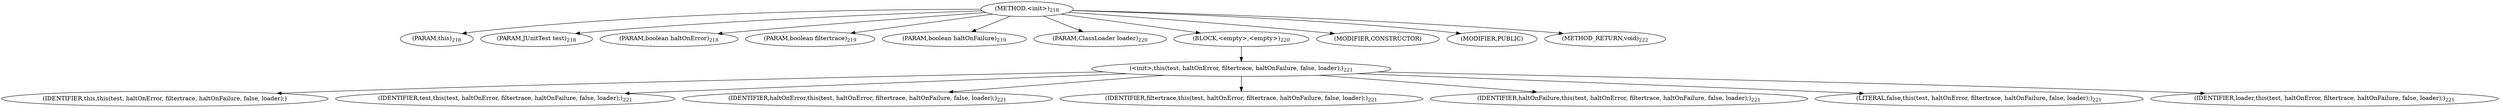 digraph "&lt;init&gt;" {  
"201" [label = <(METHOD,&lt;init&gt;)<SUB>218</SUB>> ]
"10" [label = <(PARAM,this)<SUB>218</SUB>> ]
"202" [label = <(PARAM,JUnitTest test)<SUB>218</SUB>> ]
"203" [label = <(PARAM,boolean haltOnError)<SUB>218</SUB>> ]
"204" [label = <(PARAM,boolean filtertrace)<SUB>219</SUB>> ]
"205" [label = <(PARAM,boolean haltOnFailure)<SUB>219</SUB>> ]
"206" [label = <(PARAM,ClassLoader loader)<SUB>220</SUB>> ]
"207" [label = <(BLOCK,&lt;empty&gt;,&lt;empty&gt;)<SUB>220</SUB>> ]
"208" [label = <(&lt;init&gt;,this(test, haltOnError, filtertrace, haltOnFailure, false, loader);)<SUB>221</SUB>> ]
"9" [label = <(IDENTIFIER,this,this(test, haltOnError, filtertrace, haltOnFailure, false, loader);)> ]
"209" [label = <(IDENTIFIER,test,this(test, haltOnError, filtertrace, haltOnFailure, false, loader);)<SUB>221</SUB>> ]
"210" [label = <(IDENTIFIER,haltOnError,this(test, haltOnError, filtertrace, haltOnFailure, false, loader);)<SUB>221</SUB>> ]
"211" [label = <(IDENTIFIER,filtertrace,this(test, haltOnError, filtertrace, haltOnFailure, false, loader);)<SUB>221</SUB>> ]
"212" [label = <(IDENTIFIER,haltOnFailure,this(test, haltOnError, filtertrace, haltOnFailure, false, loader);)<SUB>221</SUB>> ]
"213" [label = <(LITERAL,false,this(test, haltOnError, filtertrace, haltOnFailure, false, loader);)<SUB>221</SUB>> ]
"214" [label = <(IDENTIFIER,loader,this(test, haltOnError, filtertrace, haltOnFailure, false, loader);)<SUB>221</SUB>> ]
"215" [label = <(MODIFIER,CONSTRUCTOR)> ]
"216" [label = <(MODIFIER,PUBLIC)> ]
"217" [label = <(METHOD_RETURN,void)<SUB>222</SUB>> ]
  "201" -> "10" 
  "201" -> "202" 
  "201" -> "203" 
  "201" -> "204" 
  "201" -> "205" 
  "201" -> "206" 
  "201" -> "207" 
  "201" -> "215" 
  "201" -> "216" 
  "201" -> "217" 
  "207" -> "208" 
  "208" -> "9" 
  "208" -> "209" 
  "208" -> "210" 
  "208" -> "211" 
  "208" -> "212" 
  "208" -> "213" 
  "208" -> "214" 
}
